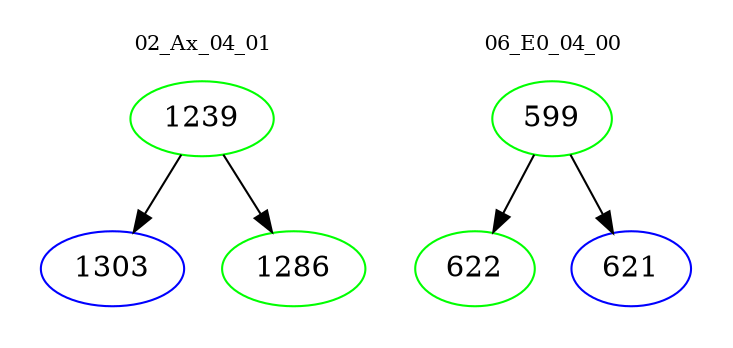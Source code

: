 digraph{
subgraph cluster_0 {
color = white
label = "02_Ax_04_01";
fontsize=10;
T0_1239 [label="1239", color="green"]
T0_1239 -> T0_1303 [color="black"]
T0_1303 [label="1303", color="blue"]
T0_1239 -> T0_1286 [color="black"]
T0_1286 [label="1286", color="green"]
}
subgraph cluster_1 {
color = white
label = "06_E0_04_00";
fontsize=10;
T1_599 [label="599", color="green"]
T1_599 -> T1_622 [color="black"]
T1_622 [label="622", color="green"]
T1_599 -> T1_621 [color="black"]
T1_621 [label="621", color="blue"]
}
}
